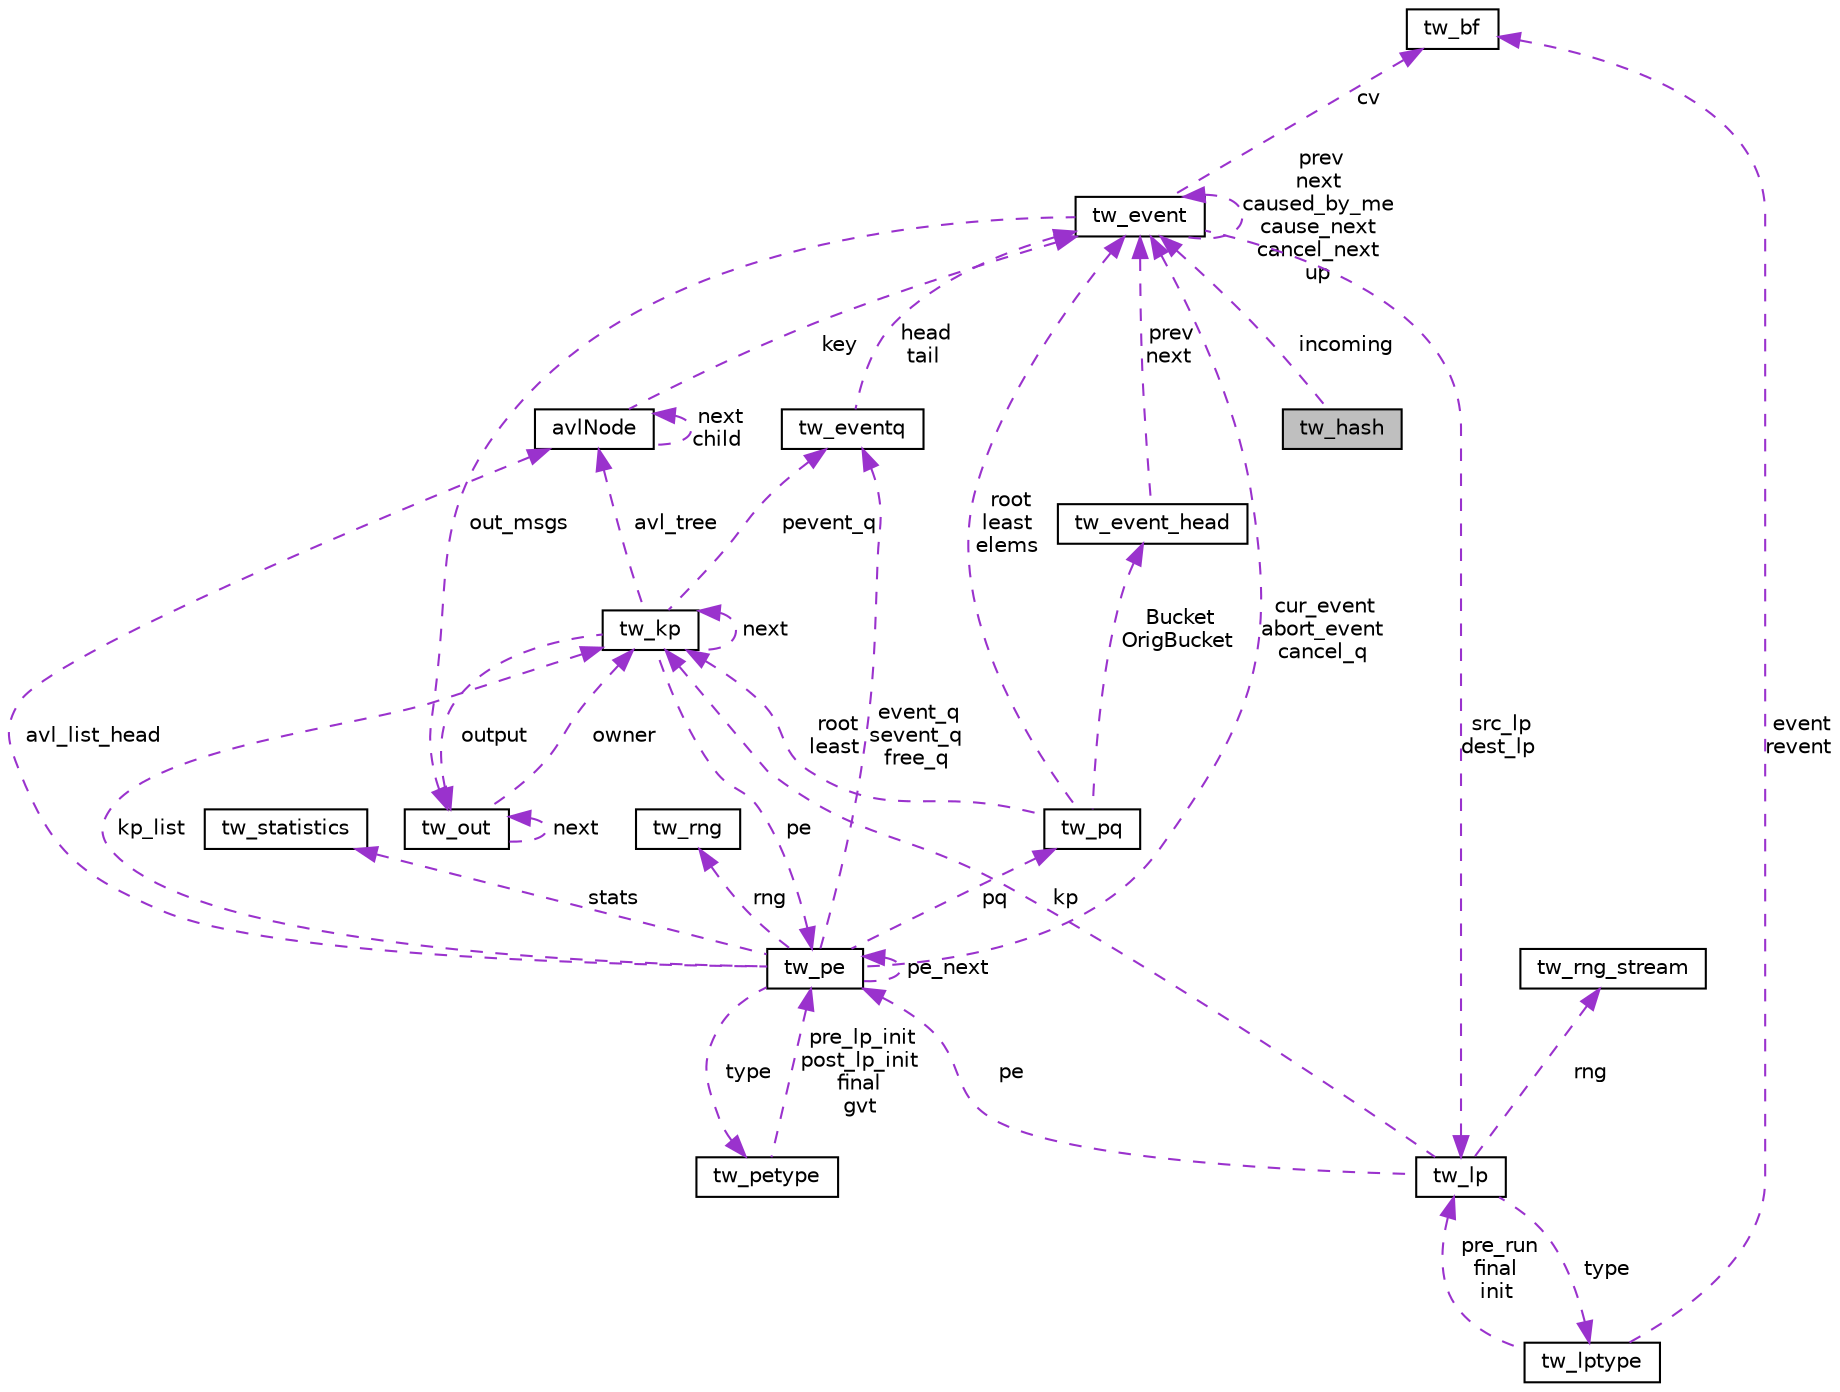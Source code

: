 digraph G
{
  edge [fontname="Helvetica",fontsize="10",labelfontname="Helvetica",labelfontsize="10"];
  node [fontname="Helvetica",fontsize="10",shape=record];
  Node1 [label="tw_hash",height=0.2,width=0.4,color="black", fillcolor="grey75", style="filled" fontcolor="black"];
  Node2 -> Node1 [dir="back",color="darkorchid3",fontsize="10",style="dashed",label=" incoming" ,fontname="Helvetica"];
  Node2 [label="tw_event",height=0.2,width=0.4,color="black", fillcolor="white", style="filled",URL="$structtw__event.html",tooltip="Event Stucture."];
  Node3 -> Node2 [dir="back",color="darkorchid3",fontsize="10",style="dashed",label=" out_msgs" ,fontname="Helvetica"];
  Node3 [label="tw_out",height=0.2,width=0.4,color="black", fillcolor="white", style="filled",URL="$structtw__out.html",tooltip="Rollback-aware output mechanism."];
  Node3 -> Node3 [dir="back",color="darkorchid3",fontsize="10",style="dashed",label=" next" ,fontname="Helvetica"];
  Node4 -> Node3 [dir="back",color="darkorchid3",fontsize="10",style="dashed",label=" owner" ,fontname="Helvetica"];
  Node4 [label="tw_kp",height=0.2,width=0.4,color="black", fillcolor="white", style="filled",URL="$structtw__kp.html"];
  Node5 -> Node4 [dir="back",color="darkorchid3",fontsize="10",style="dashed",label=" pevent_q" ,fontname="Helvetica"];
  Node5 [label="tw_eventq",height=0.2,width=0.4,color="black", fillcolor="white", style="filled",URL="$structtw__eventq.html"];
  Node2 -> Node5 [dir="back",color="darkorchid3",fontsize="10",style="dashed",label=" head\ntail" ,fontname="Helvetica"];
  Node3 -> Node4 [dir="back",color="darkorchid3",fontsize="10",style="dashed",label=" output" ,fontname="Helvetica"];
  Node6 -> Node4 [dir="back",color="darkorchid3",fontsize="10",style="dashed",label=" avl_tree" ,fontname="Helvetica"];
  Node6 [label="avlNode",height=0.2,width=0.4,color="black", fillcolor="white", style="filled",URL="$structavlNode.html"];
  Node6 -> Node6 [dir="back",color="darkorchid3",fontsize="10",style="dashed",label=" next\nchild" ,fontname="Helvetica"];
  Node2 -> Node6 [dir="back",color="darkorchid3",fontsize="10",style="dashed",label=" key" ,fontname="Helvetica"];
  Node4 -> Node4 [dir="back",color="darkorchid3",fontsize="10",style="dashed",label=" next" ,fontname="Helvetica"];
  Node7 -> Node4 [dir="back",color="darkorchid3",fontsize="10",style="dashed",label=" pe" ,fontname="Helvetica"];
  Node7 [label="tw_pe",height=0.2,width=0.4,color="black", fillcolor="white", style="filled",URL="$structtw__pe.html",tooltip="Holds the entire PE state."];
  Node5 -> Node7 [dir="back",color="darkorchid3",fontsize="10",style="dashed",label=" event_q\nsevent_q\nfree_q" ,fontname="Helvetica"];
  Node8 -> Node7 [dir="back",color="darkorchid3",fontsize="10",style="dashed",label=" stats" ,fontname="Helvetica"];
  Node8 [label="tw_statistics",height=0.2,width=0.4,color="black", fillcolor="white", style="filled",URL="$structtw__statistics.html",tooltip="Statistics tallied over the duration of the simulation."];
  Node9 -> Node7 [dir="back",color="darkorchid3",fontsize="10",style="dashed",label=" type" ,fontname="Helvetica"];
  Node9 [label="tw_petype",height=0.2,width=0.4,color="black", fillcolor="white", style="filled",URL="$structtw__petype.html",tooltip="Virtual Functions for per PE ops."];
  Node7 -> Node9 [dir="back",color="darkorchid3",fontsize="10",style="dashed",label=" pre_lp_init\npost_lp_init\nfinal\ngvt" ,fontname="Helvetica"];
  Node6 -> Node7 [dir="back",color="darkorchid3",fontsize="10",style="dashed",label=" avl_list_head" ,fontname="Helvetica"];
  Node10 -> Node7 [dir="back",color="darkorchid3",fontsize="10",style="dashed",label=" pq" ,fontname="Helvetica"];
  Node10 [label="tw_pq",height=0.2,width=0.4,color="black", fillcolor="white", style="filled",URL="$structtw__pq.html"];
  Node11 -> Node10 [dir="back",color="darkorchid3",fontsize="10",style="dashed",label=" Bucket\nOrigBucket" ,fontname="Helvetica"];
  Node11 [label="tw_event_head",height=0.2,width=0.4,color="black", fillcolor="white", style="filled",URL="$structtw__event__head.html"];
  Node2 -> Node11 [dir="back",color="darkorchid3",fontsize="10",style="dashed",label=" prev\nnext" ,fontname="Helvetica"];
  Node2 -> Node10 [dir="back",color="darkorchid3",fontsize="10",style="dashed",label=" root\nleast\nelems" ,fontname="Helvetica"];
  Node4 -> Node10 [dir="back",color="darkorchid3",fontsize="10",style="dashed",label=" root\nleast" ,fontname="Helvetica"];
  Node2 -> Node7 [dir="back",color="darkorchid3",fontsize="10",style="dashed",label=" cur_event\nabort_event\ncancel_q" ,fontname="Helvetica"];
  Node4 -> Node7 [dir="back",color="darkorchid3",fontsize="10",style="dashed",label=" kp_list" ,fontname="Helvetica"];
  Node7 -> Node7 [dir="back",color="darkorchid3",fontsize="10",style="dashed",label=" pe_next" ,fontname="Helvetica"];
  Node12 -> Node7 [dir="back",color="darkorchid3",fontsize="10",style="dashed",label=" rng" ,fontname="Helvetica"];
  Node12 [label="tw_rng",height=0.2,width=0.4,color="black", fillcolor="white", style="filled",URL="$structtw__rng.html"];
  Node13 -> Node2 [dir="back",color="darkorchid3",fontsize="10",style="dashed",label=" src_lp\ndest_lp" ,fontname="Helvetica"];
  Node13 [label="tw_lp",height=0.2,width=0.4,color="black", fillcolor="white", style="filled",URL="$structtw__lp.html",tooltip="LP State Structure."];
  Node14 -> Node13 [dir="back",color="darkorchid3",fontsize="10",style="dashed",label=" rng" ,fontname="Helvetica"];
  Node14 [label="tw_rng_stream",height=0.2,width=0.4,color="black", fillcolor="white", style="filled",URL="$structtw__rng__stream.html"];
  Node15 -> Node13 [dir="back",color="darkorchid3",fontsize="10",style="dashed",label=" type" ,fontname="Helvetica"];
  Node15 [label="tw_lptype",height=0.2,width=0.4,color="black", fillcolor="white", style="filled",URL="$structtw__lptype.html",tooltip="Function Pointers for ROSS Event Handlers."];
  Node16 -> Node15 [dir="back",color="darkorchid3",fontsize="10",style="dashed",label=" event\nrevent" ,fontname="Helvetica"];
  Node16 [label="tw_bf",height=0.2,width=0.4,color="black", fillcolor="white", style="filled",URL="$structtw__bf.html",tooltip="Reverse Computation Bitfield."];
  Node13 -> Node15 [dir="back",color="darkorchid3",fontsize="10",style="dashed",label=" pre_run\nfinal\ninit" ,fontname="Helvetica"];
  Node4 -> Node13 [dir="back",color="darkorchid3",fontsize="10",style="dashed",label=" kp" ,fontname="Helvetica"];
  Node7 -> Node13 [dir="back",color="darkorchid3",fontsize="10",style="dashed",label=" pe" ,fontname="Helvetica"];
  Node16 -> Node2 [dir="back",color="darkorchid3",fontsize="10",style="dashed",label=" cv" ,fontname="Helvetica"];
  Node2 -> Node2 [dir="back",color="darkorchid3",fontsize="10",style="dashed",label=" prev\nnext\ncaused_by_me\ncause_next\ncancel_next\nup" ,fontname="Helvetica"];
}
